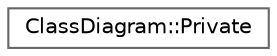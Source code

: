 digraph "Graphical Class Hierarchy"
{
 // INTERACTIVE_SVG=YES
 // LATEX_PDF_SIZE
  bgcolor="transparent";
  edge [fontname=Helvetica,fontsize=10,labelfontname=Helvetica,labelfontsize=10];
  node [fontname=Helvetica,fontsize=10,shape=box,height=0.2,width=0.4];
  rankdir="LR";
  Node0 [label="ClassDiagram::Private",height=0.2,width=0.4,color="grey40", fillcolor="white", style="filled",URL="$dc/d28/struct_class_diagram_1_1_private.html",tooltip=" "];
}
